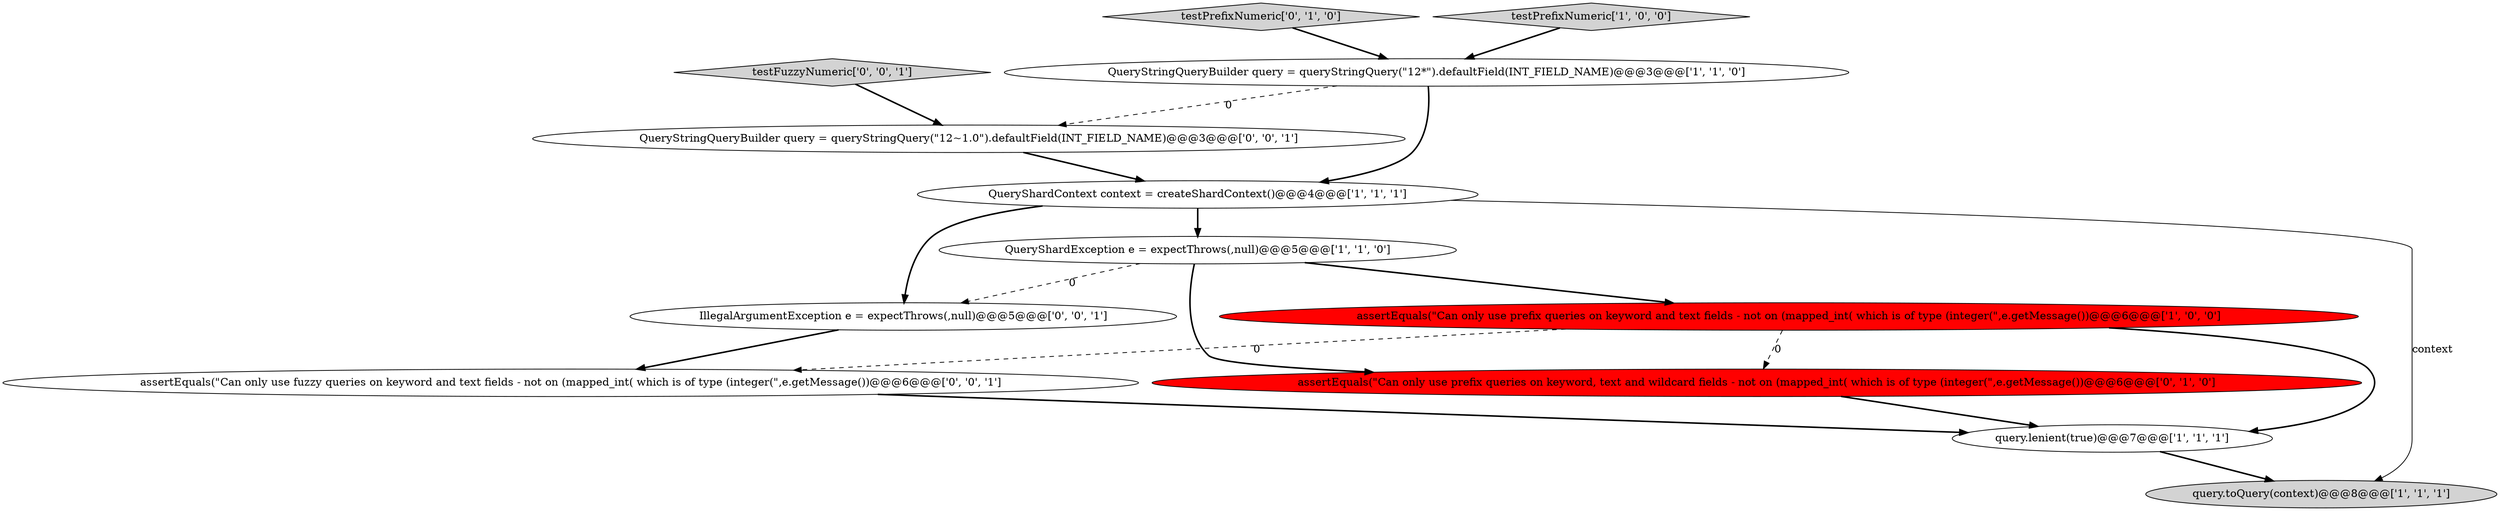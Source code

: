 digraph {
1 [style = filled, label = "QueryShardException e = expectThrows(,null)@@@5@@@['1', '1', '0']", fillcolor = white, shape = ellipse image = "AAA0AAABBB1BBB"];
9 [style = filled, label = "assertEquals(\"Can only use fuzzy queries on keyword and text fields - not on (mapped_int( which is of type (integer(\",e.getMessage())@@@6@@@['0', '0', '1']", fillcolor = white, shape = ellipse image = "AAA0AAABBB3BBB"];
2 [style = filled, label = "assertEquals(\"Can only use prefix queries on keyword and text fields - not on (mapped_int( which is of type (integer(\",e.getMessage())@@@6@@@['1', '0', '0']", fillcolor = red, shape = ellipse image = "AAA1AAABBB1BBB"];
8 [style = filled, label = "testPrefixNumeric['0', '1', '0']", fillcolor = lightgray, shape = diamond image = "AAA0AAABBB2BBB"];
5 [style = filled, label = "query.lenient(true)@@@7@@@['1', '1', '1']", fillcolor = white, shape = ellipse image = "AAA0AAABBB1BBB"];
0 [style = filled, label = "QueryStringQueryBuilder query = queryStringQuery(\"12*\").defaultField(INT_FIELD_NAME)@@@3@@@['1', '1', '0']", fillcolor = white, shape = ellipse image = "AAA0AAABBB1BBB"];
6 [style = filled, label = "testPrefixNumeric['1', '0', '0']", fillcolor = lightgray, shape = diamond image = "AAA0AAABBB1BBB"];
7 [style = filled, label = "assertEquals(\"Can only use prefix queries on keyword, text and wildcard fields - not on (mapped_int( which is of type (integer(\",e.getMessage())@@@6@@@['0', '1', '0']", fillcolor = red, shape = ellipse image = "AAA1AAABBB2BBB"];
10 [style = filled, label = "QueryStringQueryBuilder query = queryStringQuery(\"12~1.0\").defaultField(INT_FIELD_NAME)@@@3@@@['0', '0', '1']", fillcolor = white, shape = ellipse image = "AAA0AAABBB3BBB"];
12 [style = filled, label = "IllegalArgumentException e = expectThrows(,null)@@@5@@@['0', '0', '1']", fillcolor = white, shape = ellipse image = "AAA0AAABBB3BBB"];
3 [style = filled, label = "query.toQuery(context)@@@8@@@['1', '1', '1']", fillcolor = lightgray, shape = ellipse image = "AAA0AAABBB1BBB"];
11 [style = filled, label = "testFuzzyNumeric['0', '0', '1']", fillcolor = lightgray, shape = diamond image = "AAA0AAABBB3BBB"];
4 [style = filled, label = "QueryShardContext context = createShardContext()@@@4@@@['1', '1', '1']", fillcolor = white, shape = ellipse image = "AAA0AAABBB1BBB"];
8->0 [style = bold, label=""];
5->3 [style = bold, label=""];
4->12 [style = bold, label=""];
9->5 [style = bold, label=""];
1->12 [style = dashed, label="0"];
1->2 [style = bold, label=""];
4->1 [style = bold, label=""];
6->0 [style = bold, label=""];
7->5 [style = bold, label=""];
2->7 [style = dashed, label="0"];
12->9 [style = bold, label=""];
0->4 [style = bold, label=""];
11->10 [style = bold, label=""];
1->7 [style = bold, label=""];
4->3 [style = solid, label="context"];
2->9 [style = dashed, label="0"];
0->10 [style = dashed, label="0"];
2->5 [style = bold, label=""];
10->4 [style = bold, label=""];
}

